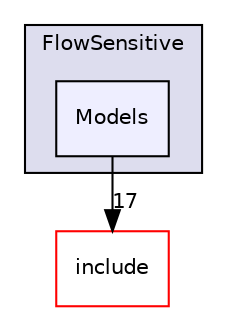 digraph "lib/Analysis/FlowSensitive/Models" {
  bgcolor=transparent;
  compound=true
  node [ fontsize="10", fontname="Helvetica"];
  edge [ labelfontsize="10", labelfontname="Helvetica"];
  subgraph clusterdir_01f09df39ab952d5437bfae86d03d298 {
    graph [ bgcolor="#ddddee", pencolor="black", label="FlowSensitive" fontname="Helvetica", fontsize="10", URL="dir_01f09df39ab952d5437bfae86d03d298.html"]
  dir_1a93a47be12773ae4090cb3125a869c4 [shape=box, label="Models", style="filled", fillcolor="#eeeeff", pencolor="black", URL="dir_1a93a47be12773ae4090cb3125a869c4.html"];
  }
  dir_d44c64559bbebec7f509842c48db8b23 [shape=box label="include" color="red" URL="dir_d44c64559bbebec7f509842c48db8b23.html"];
  dir_1a93a47be12773ae4090cb3125a869c4->dir_d44c64559bbebec7f509842c48db8b23 [headlabel="17", labeldistance=1.5 headhref="dir_000025_000001.html"];
}
